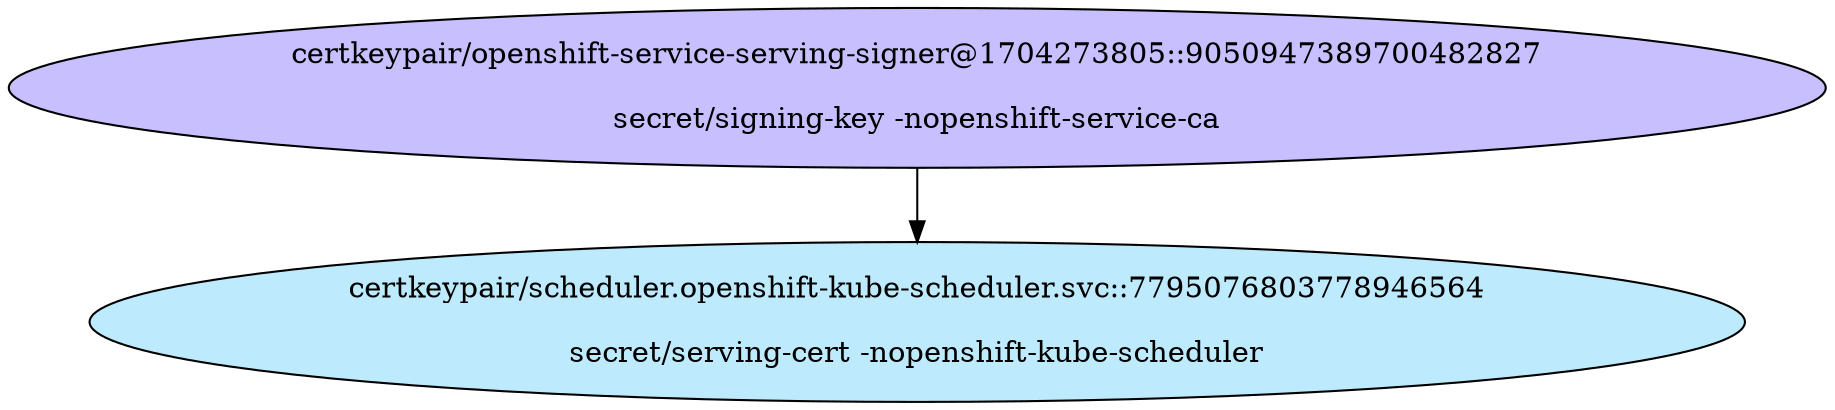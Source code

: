 digraph "Local Certificate" {
  // Node definitions.
  1 [
    label="certkeypair/openshift-service-serving-signer@1704273805::9050947389700482827\n\nsecret/signing-key -nopenshift-service-ca\n"
    style=filled
    fillcolor="#c7bfff"
  ];
  49 [
    label="certkeypair/scheduler.openshift-kube-scheduler.svc::7795076803778946564\n\nsecret/serving-cert -nopenshift-kube-scheduler\n"
    style=filled
    fillcolor="#bdebfd"
  ];

  // Edge definitions.
  1 -> 49;
}